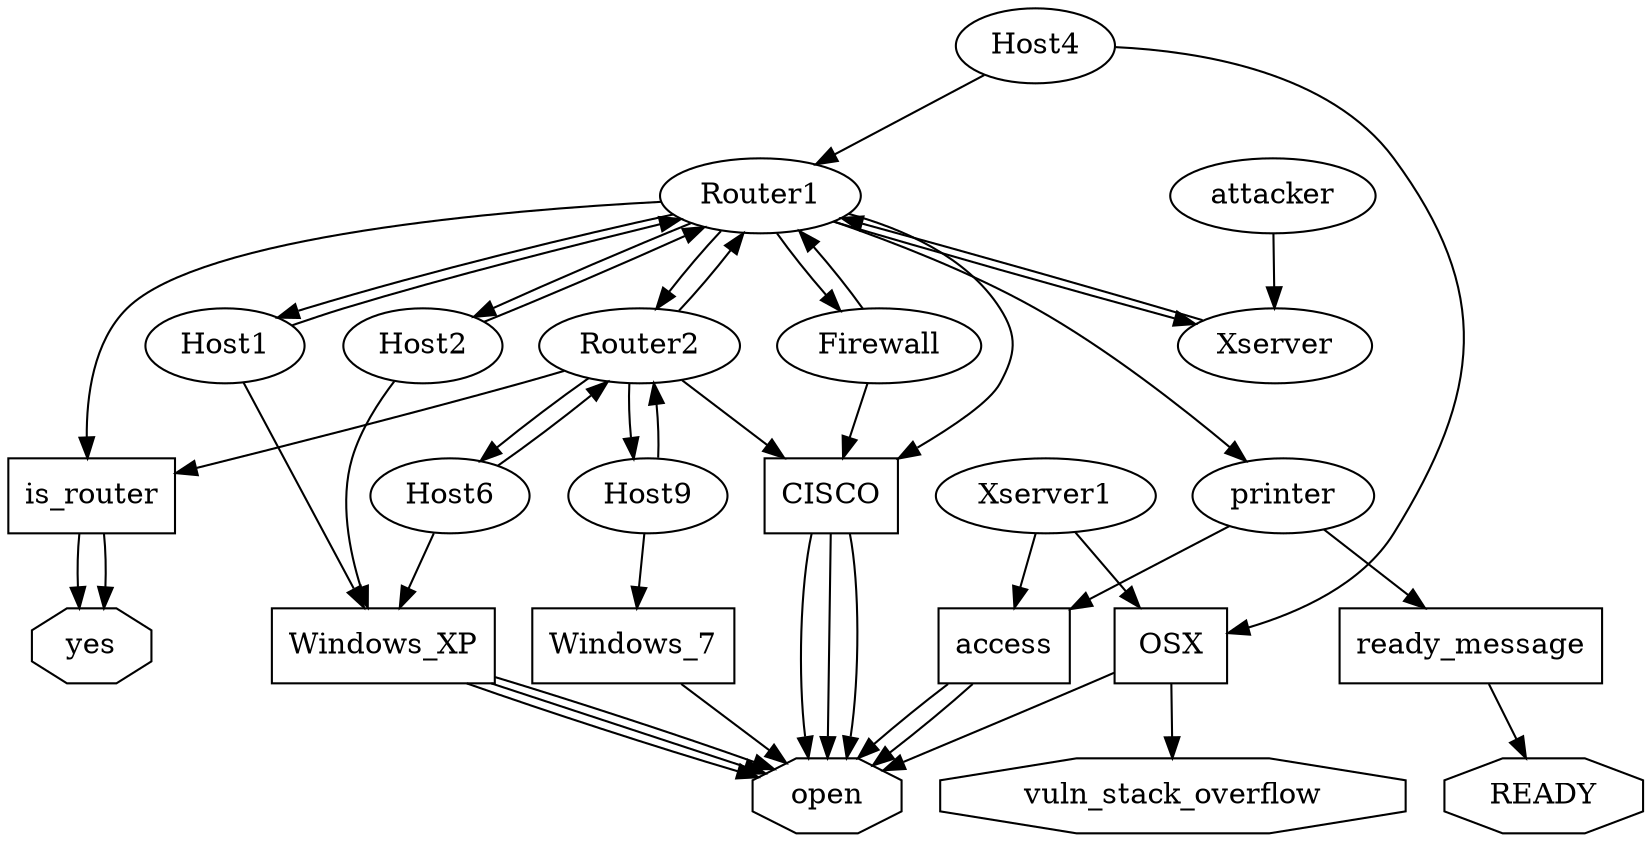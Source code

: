 digraph facts {
open [shape=octagon]
Firewall
Host1
Host2
Xserver
Host4
is_router [shape=box]
Host6
yes [shape=octagon]
Host9
access [shape=box]
OSX [shape=box]
READY [shape=octagon]
printer
attacker
vuln_stack_overflow [shape=octagon]
Windows_7 [shape=box]
Router1
Router2
Windows_XP [shape=box]
Xserver1
ready_message [shape=box]
CISCO [shape=box]
Host2 -> Router1 [Label = "connected"];
Xserver -> Router1 [Label = "connected"];
Router2 -> Router1 [Label = "connected"];
Router1 -> Firewall [Label = "connected"];
Router2 -> is_router -> yes;
Router2 -> Host6 [Label = "connected"];
Host9 -> Router2 [Label = "connected"];
printer -> access -> open;
Host2 -> Windows_XP -> open;
Router1 -> is_router -> yes;
attacker -> Xserver [Label = "connected_web"];
printer -> ready_message -> READY;
Host4 -> Router1 [Label = "connected"];
Host1 -> Windows_XP -> open;
Router1 -> Host2 [Label = "connected"];
Firewall -> Router1 [Label = "connected"];
Router1 -> CISCO -> open;
Firewall -> CISCO -> open;
Host6 -> Router2 [Label = "connected"];
Router1 -> printer [Label = "connected"];
Router1 -> Host1 [Label = "connected"];
Router2 -> Host9 [Label = "connected"];
Xserver1 -> access -> open;
Router2 -> CISCO -> open;
Host9 -> Windows_7 -> open;
Router1 -> Router2 [Label = "connected"];
Host6 -> Windows_XP -> open;
Host1 -> Router1 [Label = "connected"];
Xserver1 -> OSX -> vuln_stack_overflow;
Router1 -> Xserver [Label = "connected"];
Host4 -> OSX -> open;

}
